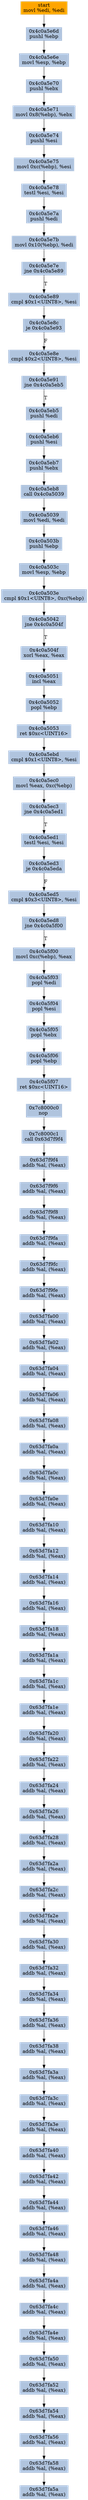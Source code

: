 digraph G {
node[shape=rectangle,style=filled,fillcolor=lightsteelblue,color=lightsteelblue]
bgcolor="transparent"
a0x4c0a5e6bmovl_edi_edi[label="start\nmovl %edi, %edi",color="lightgrey",fillcolor="orange"];
a0x4c0a5e6dpushl_ebp[label="0x4c0a5e6d\npushl %ebp"];
a0x4c0a5e6emovl_esp_ebp[label="0x4c0a5e6e\nmovl %esp, %ebp"];
a0x4c0a5e70pushl_ebx[label="0x4c0a5e70\npushl %ebx"];
a0x4c0a5e71movl_0x8ebp__ebx[label="0x4c0a5e71\nmovl 0x8(%ebp), %ebx"];
a0x4c0a5e74pushl_esi[label="0x4c0a5e74\npushl %esi"];
a0x4c0a5e75movl_0xcebp__esi[label="0x4c0a5e75\nmovl 0xc(%ebp), %esi"];
a0x4c0a5e78testl_esi_esi[label="0x4c0a5e78\ntestl %esi, %esi"];
a0x4c0a5e7apushl_edi[label="0x4c0a5e7a\npushl %edi"];
a0x4c0a5e7bmovl_0x10ebp__edi[label="0x4c0a5e7b\nmovl 0x10(%ebp), %edi"];
a0x4c0a5e7ejne_0x4c0a5e89[label="0x4c0a5e7e\njne 0x4c0a5e89"];
a0x4c0a5e89cmpl_0x1UINT8_esi[label="0x4c0a5e89\ncmpl $0x1<UINT8>, %esi"];
a0x4c0a5e8cje_0x4c0a5e93[label="0x4c0a5e8c\nje 0x4c0a5e93"];
a0x4c0a5e8ecmpl_0x2UINT8_esi[label="0x4c0a5e8e\ncmpl $0x2<UINT8>, %esi"];
a0x4c0a5e91jne_0x4c0a5eb5[label="0x4c0a5e91\njne 0x4c0a5eb5"];
a0x4c0a5eb5pushl_edi[label="0x4c0a5eb5\npushl %edi"];
a0x4c0a5eb6pushl_esi[label="0x4c0a5eb6\npushl %esi"];
a0x4c0a5eb7pushl_ebx[label="0x4c0a5eb7\npushl %ebx"];
a0x4c0a5eb8call_0x4c0a5039[label="0x4c0a5eb8\ncall 0x4c0a5039"];
a0x4c0a5039movl_edi_edi[label="0x4c0a5039\nmovl %edi, %edi"];
a0x4c0a503bpushl_ebp[label="0x4c0a503b\npushl %ebp"];
a0x4c0a503cmovl_esp_ebp[label="0x4c0a503c\nmovl %esp, %ebp"];
a0x4c0a503ecmpl_0x1UINT8_0xcebp_[label="0x4c0a503e\ncmpl $0x1<UINT8>, 0xc(%ebp)"];
a0x4c0a5042jne_0x4c0a504f[label="0x4c0a5042\njne 0x4c0a504f"];
a0x4c0a504fxorl_eax_eax[label="0x4c0a504f\nxorl %eax, %eax"];
a0x4c0a5051incl_eax[label="0x4c0a5051\nincl %eax"];
a0x4c0a5052popl_ebp[label="0x4c0a5052\npopl %ebp"];
a0x4c0a5053ret_0xcUINT16[label="0x4c0a5053\nret $0xc<UINT16>"];
a0x4c0a5ebdcmpl_0x1UINT8_esi[label="0x4c0a5ebd\ncmpl $0x1<UINT8>, %esi"];
a0x4c0a5ec0movl_eax_0xcebp_[label="0x4c0a5ec0\nmovl %eax, 0xc(%ebp)"];
a0x4c0a5ec3jne_0x4c0a5ed1[label="0x4c0a5ec3\njne 0x4c0a5ed1"];
a0x4c0a5ed1testl_esi_esi[label="0x4c0a5ed1\ntestl %esi, %esi"];
a0x4c0a5ed3je_0x4c0a5eda[label="0x4c0a5ed3\nje 0x4c0a5eda"];
a0x4c0a5ed5cmpl_0x3UINT8_esi[label="0x4c0a5ed5\ncmpl $0x3<UINT8>, %esi"];
a0x4c0a5ed8jne_0x4c0a5f00[label="0x4c0a5ed8\njne 0x4c0a5f00"];
a0x4c0a5f00movl_0xcebp__eax[label="0x4c0a5f00\nmovl 0xc(%ebp), %eax"];
a0x4c0a5f03popl_edi[label="0x4c0a5f03\npopl %edi"];
a0x4c0a5f04popl_esi[label="0x4c0a5f04\npopl %esi"];
a0x4c0a5f05popl_ebx[label="0x4c0a5f05\npopl %ebx"];
a0x4c0a5f06popl_ebp[label="0x4c0a5f06\npopl %ebp"];
a0x4c0a5f07ret_0xcUINT16[label="0x4c0a5f07\nret $0xc<UINT16>"];
a0x7c8000c0nop_[label="0x7c8000c0\nnop "];
a0x7c8000c1call_0x63d7f9f4[label="0x7c8000c1\ncall 0x63d7f9f4"];
a0x63d7f9f4addb_al_eax_[label="0x63d7f9f4\naddb %al, (%eax)"];
a0x63d7f9f6addb_al_eax_[label="0x63d7f9f6\naddb %al, (%eax)"];
a0x63d7f9f8addb_al_eax_[label="0x63d7f9f8\naddb %al, (%eax)"];
a0x63d7f9faaddb_al_eax_[label="0x63d7f9fa\naddb %al, (%eax)"];
a0x63d7f9fcaddb_al_eax_[label="0x63d7f9fc\naddb %al, (%eax)"];
a0x63d7f9feaddb_al_eax_[label="0x63d7f9fe\naddb %al, (%eax)"];
a0x63d7fa00addb_al_eax_[label="0x63d7fa00\naddb %al, (%eax)"];
a0x63d7fa02addb_al_eax_[label="0x63d7fa02\naddb %al, (%eax)"];
a0x63d7fa04addb_al_eax_[label="0x63d7fa04\naddb %al, (%eax)"];
a0x63d7fa06addb_al_eax_[label="0x63d7fa06\naddb %al, (%eax)"];
a0x63d7fa08addb_al_eax_[label="0x63d7fa08\naddb %al, (%eax)"];
a0x63d7fa0aaddb_al_eax_[label="0x63d7fa0a\naddb %al, (%eax)"];
a0x63d7fa0caddb_al_eax_[label="0x63d7fa0c\naddb %al, (%eax)"];
a0x63d7fa0eaddb_al_eax_[label="0x63d7fa0e\naddb %al, (%eax)"];
a0x63d7fa10addb_al_eax_[label="0x63d7fa10\naddb %al, (%eax)"];
a0x63d7fa12addb_al_eax_[label="0x63d7fa12\naddb %al, (%eax)"];
a0x63d7fa14addb_al_eax_[label="0x63d7fa14\naddb %al, (%eax)"];
a0x63d7fa16addb_al_eax_[label="0x63d7fa16\naddb %al, (%eax)"];
a0x63d7fa18addb_al_eax_[label="0x63d7fa18\naddb %al, (%eax)"];
a0x63d7fa1aaddb_al_eax_[label="0x63d7fa1a\naddb %al, (%eax)"];
a0x63d7fa1caddb_al_eax_[label="0x63d7fa1c\naddb %al, (%eax)"];
a0x63d7fa1eaddb_al_eax_[label="0x63d7fa1e\naddb %al, (%eax)"];
a0x63d7fa20addb_al_eax_[label="0x63d7fa20\naddb %al, (%eax)"];
a0x63d7fa22addb_al_eax_[label="0x63d7fa22\naddb %al, (%eax)"];
a0x63d7fa24addb_al_eax_[label="0x63d7fa24\naddb %al, (%eax)"];
a0x63d7fa26addb_al_eax_[label="0x63d7fa26\naddb %al, (%eax)"];
a0x63d7fa28addb_al_eax_[label="0x63d7fa28\naddb %al, (%eax)"];
a0x63d7fa2aaddb_al_eax_[label="0x63d7fa2a\naddb %al, (%eax)"];
a0x63d7fa2caddb_al_eax_[label="0x63d7fa2c\naddb %al, (%eax)"];
a0x63d7fa2eaddb_al_eax_[label="0x63d7fa2e\naddb %al, (%eax)"];
a0x63d7fa30addb_al_eax_[label="0x63d7fa30\naddb %al, (%eax)"];
a0x63d7fa32addb_al_eax_[label="0x63d7fa32\naddb %al, (%eax)"];
a0x63d7fa34addb_al_eax_[label="0x63d7fa34\naddb %al, (%eax)"];
a0x63d7fa36addb_al_eax_[label="0x63d7fa36\naddb %al, (%eax)"];
a0x63d7fa38addb_al_eax_[label="0x63d7fa38\naddb %al, (%eax)"];
a0x63d7fa3aaddb_al_eax_[label="0x63d7fa3a\naddb %al, (%eax)"];
a0x63d7fa3caddb_al_eax_[label="0x63d7fa3c\naddb %al, (%eax)"];
a0x63d7fa3eaddb_al_eax_[label="0x63d7fa3e\naddb %al, (%eax)"];
a0x63d7fa40addb_al_eax_[label="0x63d7fa40\naddb %al, (%eax)"];
a0x63d7fa42addb_al_eax_[label="0x63d7fa42\naddb %al, (%eax)"];
a0x63d7fa44addb_al_eax_[label="0x63d7fa44\naddb %al, (%eax)"];
a0x63d7fa46addb_al_eax_[label="0x63d7fa46\naddb %al, (%eax)"];
a0x63d7fa48addb_al_eax_[label="0x63d7fa48\naddb %al, (%eax)"];
a0x63d7fa4aaddb_al_eax_[label="0x63d7fa4a\naddb %al, (%eax)"];
a0x63d7fa4caddb_al_eax_[label="0x63d7fa4c\naddb %al, (%eax)"];
a0x63d7fa4eaddb_al_eax_[label="0x63d7fa4e\naddb %al, (%eax)"];
a0x63d7fa50addb_al_eax_[label="0x63d7fa50\naddb %al, (%eax)"];
a0x63d7fa52addb_al_eax_[label="0x63d7fa52\naddb %al, (%eax)"];
a0x63d7fa54addb_al_eax_[label="0x63d7fa54\naddb %al, (%eax)"];
a0x63d7fa56addb_al_eax_[label="0x63d7fa56\naddb %al, (%eax)"];
a0x63d7fa58addb_al_eax_[label="0x63d7fa58\naddb %al, (%eax)"];
a0x63d7fa5aaddb_al_eax_[label="0x63d7fa5a\naddb %al, (%eax)"];
a0x4c0a5e6bmovl_edi_edi -> a0x4c0a5e6dpushl_ebp [color="#000000"];
a0x4c0a5e6dpushl_ebp -> a0x4c0a5e6emovl_esp_ebp [color="#000000"];
a0x4c0a5e6emovl_esp_ebp -> a0x4c0a5e70pushl_ebx [color="#000000"];
a0x4c0a5e70pushl_ebx -> a0x4c0a5e71movl_0x8ebp__ebx [color="#000000"];
a0x4c0a5e71movl_0x8ebp__ebx -> a0x4c0a5e74pushl_esi [color="#000000"];
a0x4c0a5e74pushl_esi -> a0x4c0a5e75movl_0xcebp__esi [color="#000000"];
a0x4c0a5e75movl_0xcebp__esi -> a0x4c0a5e78testl_esi_esi [color="#000000"];
a0x4c0a5e78testl_esi_esi -> a0x4c0a5e7apushl_edi [color="#000000"];
a0x4c0a5e7apushl_edi -> a0x4c0a5e7bmovl_0x10ebp__edi [color="#000000"];
a0x4c0a5e7bmovl_0x10ebp__edi -> a0x4c0a5e7ejne_0x4c0a5e89 [color="#000000"];
a0x4c0a5e7ejne_0x4c0a5e89 -> a0x4c0a5e89cmpl_0x1UINT8_esi [color="#000000",label="T"];
a0x4c0a5e89cmpl_0x1UINT8_esi -> a0x4c0a5e8cje_0x4c0a5e93 [color="#000000"];
a0x4c0a5e8cje_0x4c0a5e93 -> a0x4c0a5e8ecmpl_0x2UINT8_esi [color="#000000",label="F"];
a0x4c0a5e8ecmpl_0x2UINT8_esi -> a0x4c0a5e91jne_0x4c0a5eb5 [color="#000000"];
a0x4c0a5e91jne_0x4c0a5eb5 -> a0x4c0a5eb5pushl_edi [color="#000000",label="T"];
a0x4c0a5eb5pushl_edi -> a0x4c0a5eb6pushl_esi [color="#000000"];
a0x4c0a5eb6pushl_esi -> a0x4c0a5eb7pushl_ebx [color="#000000"];
a0x4c0a5eb7pushl_ebx -> a0x4c0a5eb8call_0x4c0a5039 [color="#000000"];
a0x4c0a5eb8call_0x4c0a5039 -> a0x4c0a5039movl_edi_edi [color="#000000"];
a0x4c0a5039movl_edi_edi -> a0x4c0a503bpushl_ebp [color="#000000"];
a0x4c0a503bpushl_ebp -> a0x4c0a503cmovl_esp_ebp [color="#000000"];
a0x4c0a503cmovl_esp_ebp -> a0x4c0a503ecmpl_0x1UINT8_0xcebp_ [color="#000000"];
a0x4c0a503ecmpl_0x1UINT8_0xcebp_ -> a0x4c0a5042jne_0x4c0a504f [color="#000000"];
a0x4c0a5042jne_0x4c0a504f -> a0x4c0a504fxorl_eax_eax [color="#000000",label="T"];
a0x4c0a504fxorl_eax_eax -> a0x4c0a5051incl_eax [color="#000000"];
a0x4c0a5051incl_eax -> a0x4c0a5052popl_ebp [color="#000000"];
a0x4c0a5052popl_ebp -> a0x4c0a5053ret_0xcUINT16 [color="#000000"];
a0x4c0a5053ret_0xcUINT16 -> a0x4c0a5ebdcmpl_0x1UINT8_esi [color="#000000"];
a0x4c0a5ebdcmpl_0x1UINT8_esi -> a0x4c0a5ec0movl_eax_0xcebp_ [color="#000000"];
a0x4c0a5ec0movl_eax_0xcebp_ -> a0x4c0a5ec3jne_0x4c0a5ed1 [color="#000000"];
a0x4c0a5ec3jne_0x4c0a5ed1 -> a0x4c0a5ed1testl_esi_esi [color="#000000",label="T"];
a0x4c0a5ed1testl_esi_esi -> a0x4c0a5ed3je_0x4c0a5eda [color="#000000"];
a0x4c0a5ed3je_0x4c0a5eda -> a0x4c0a5ed5cmpl_0x3UINT8_esi [color="#000000",label="F"];
a0x4c0a5ed5cmpl_0x3UINT8_esi -> a0x4c0a5ed8jne_0x4c0a5f00 [color="#000000"];
a0x4c0a5ed8jne_0x4c0a5f00 -> a0x4c0a5f00movl_0xcebp__eax [color="#000000",label="T"];
a0x4c0a5f00movl_0xcebp__eax -> a0x4c0a5f03popl_edi [color="#000000"];
a0x4c0a5f03popl_edi -> a0x4c0a5f04popl_esi [color="#000000"];
a0x4c0a5f04popl_esi -> a0x4c0a5f05popl_ebx [color="#000000"];
a0x4c0a5f05popl_ebx -> a0x4c0a5f06popl_ebp [color="#000000"];
a0x4c0a5f06popl_ebp -> a0x4c0a5f07ret_0xcUINT16 [color="#000000"];
a0x4c0a5f07ret_0xcUINT16 -> a0x7c8000c0nop_ [color="#000000"];
a0x7c8000c0nop_ -> a0x7c8000c1call_0x63d7f9f4 [color="#000000"];
a0x7c8000c1call_0x63d7f9f4 -> a0x63d7f9f4addb_al_eax_ [color="#000000"];
a0x63d7f9f4addb_al_eax_ -> a0x63d7f9f6addb_al_eax_ [color="#000000"];
a0x63d7f9f6addb_al_eax_ -> a0x63d7f9f8addb_al_eax_ [color="#000000"];
a0x63d7f9f8addb_al_eax_ -> a0x63d7f9faaddb_al_eax_ [color="#000000"];
a0x63d7f9faaddb_al_eax_ -> a0x63d7f9fcaddb_al_eax_ [color="#000000"];
a0x63d7f9fcaddb_al_eax_ -> a0x63d7f9feaddb_al_eax_ [color="#000000"];
a0x63d7f9feaddb_al_eax_ -> a0x63d7fa00addb_al_eax_ [color="#000000"];
a0x63d7fa00addb_al_eax_ -> a0x63d7fa02addb_al_eax_ [color="#000000"];
a0x63d7fa02addb_al_eax_ -> a0x63d7fa04addb_al_eax_ [color="#000000"];
a0x63d7fa04addb_al_eax_ -> a0x63d7fa06addb_al_eax_ [color="#000000"];
a0x63d7fa06addb_al_eax_ -> a0x63d7fa08addb_al_eax_ [color="#000000"];
a0x63d7fa08addb_al_eax_ -> a0x63d7fa0aaddb_al_eax_ [color="#000000"];
a0x63d7fa0aaddb_al_eax_ -> a0x63d7fa0caddb_al_eax_ [color="#000000"];
a0x63d7fa0caddb_al_eax_ -> a0x63d7fa0eaddb_al_eax_ [color="#000000"];
a0x63d7fa0eaddb_al_eax_ -> a0x63d7fa10addb_al_eax_ [color="#000000"];
a0x63d7fa10addb_al_eax_ -> a0x63d7fa12addb_al_eax_ [color="#000000"];
a0x63d7fa12addb_al_eax_ -> a0x63d7fa14addb_al_eax_ [color="#000000"];
a0x63d7fa14addb_al_eax_ -> a0x63d7fa16addb_al_eax_ [color="#000000"];
a0x63d7fa16addb_al_eax_ -> a0x63d7fa18addb_al_eax_ [color="#000000"];
a0x63d7fa18addb_al_eax_ -> a0x63d7fa1aaddb_al_eax_ [color="#000000"];
a0x63d7fa1aaddb_al_eax_ -> a0x63d7fa1caddb_al_eax_ [color="#000000"];
a0x63d7fa1caddb_al_eax_ -> a0x63d7fa1eaddb_al_eax_ [color="#000000"];
a0x63d7fa1eaddb_al_eax_ -> a0x63d7fa20addb_al_eax_ [color="#000000"];
a0x63d7fa20addb_al_eax_ -> a0x63d7fa22addb_al_eax_ [color="#000000"];
a0x63d7fa22addb_al_eax_ -> a0x63d7fa24addb_al_eax_ [color="#000000"];
a0x63d7fa24addb_al_eax_ -> a0x63d7fa26addb_al_eax_ [color="#000000"];
a0x63d7fa26addb_al_eax_ -> a0x63d7fa28addb_al_eax_ [color="#000000"];
a0x63d7fa28addb_al_eax_ -> a0x63d7fa2aaddb_al_eax_ [color="#000000"];
a0x63d7fa2aaddb_al_eax_ -> a0x63d7fa2caddb_al_eax_ [color="#000000"];
a0x63d7fa2caddb_al_eax_ -> a0x63d7fa2eaddb_al_eax_ [color="#000000"];
a0x63d7fa2eaddb_al_eax_ -> a0x63d7fa30addb_al_eax_ [color="#000000"];
a0x63d7fa30addb_al_eax_ -> a0x63d7fa32addb_al_eax_ [color="#000000"];
a0x63d7fa32addb_al_eax_ -> a0x63d7fa34addb_al_eax_ [color="#000000"];
a0x63d7fa34addb_al_eax_ -> a0x63d7fa36addb_al_eax_ [color="#000000"];
a0x63d7fa36addb_al_eax_ -> a0x63d7fa38addb_al_eax_ [color="#000000"];
a0x63d7fa38addb_al_eax_ -> a0x63d7fa3aaddb_al_eax_ [color="#000000"];
a0x63d7fa3aaddb_al_eax_ -> a0x63d7fa3caddb_al_eax_ [color="#000000"];
a0x63d7fa3caddb_al_eax_ -> a0x63d7fa3eaddb_al_eax_ [color="#000000"];
a0x63d7fa3eaddb_al_eax_ -> a0x63d7fa40addb_al_eax_ [color="#000000"];
a0x63d7fa40addb_al_eax_ -> a0x63d7fa42addb_al_eax_ [color="#000000"];
a0x63d7fa42addb_al_eax_ -> a0x63d7fa44addb_al_eax_ [color="#000000"];
a0x63d7fa44addb_al_eax_ -> a0x63d7fa46addb_al_eax_ [color="#000000"];
a0x63d7fa46addb_al_eax_ -> a0x63d7fa48addb_al_eax_ [color="#000000"];
a0x63d7fa48addb_al_eax_ -> a0x63d7fa4aaddb_al_eax_ [color="#000000"];
a0x63d7fa4aaddb_al_eax_ -> a0x63d7fa4caddb_al_eax_ [color="#000000"];
a0x63d7fa4caddb_al_eax_ -> a0x63d7fa4eaddb_al_eax_ [color="#000000"];
a0x63d7fa4eaddb_al_eax_ -> a0x63d7fa50addb_al_eax_ [color="#000000"];
a0x63d7fa50addb_al_eax_ -> a0x63d7fa52addb_al_eax_ [color="#000000"];
a0x63d7fa52addb_al_eax_ -> a0x63d7fa54addb_al_eax_ [color="#000000"];
a0x63d7fa54addb_al_eax_ -> a0x63d7fa56addb_al_eax_ [color="#000000"];
a0x63d7fa56addb_al_eax_ -> a0x63d7fa58addb_al_eax_ [color="#000000"];
a0x63d7fa58addb_al_eax_ -> a0x63d7fa5aaddb_al_eax_ [color="#000000"];
}
